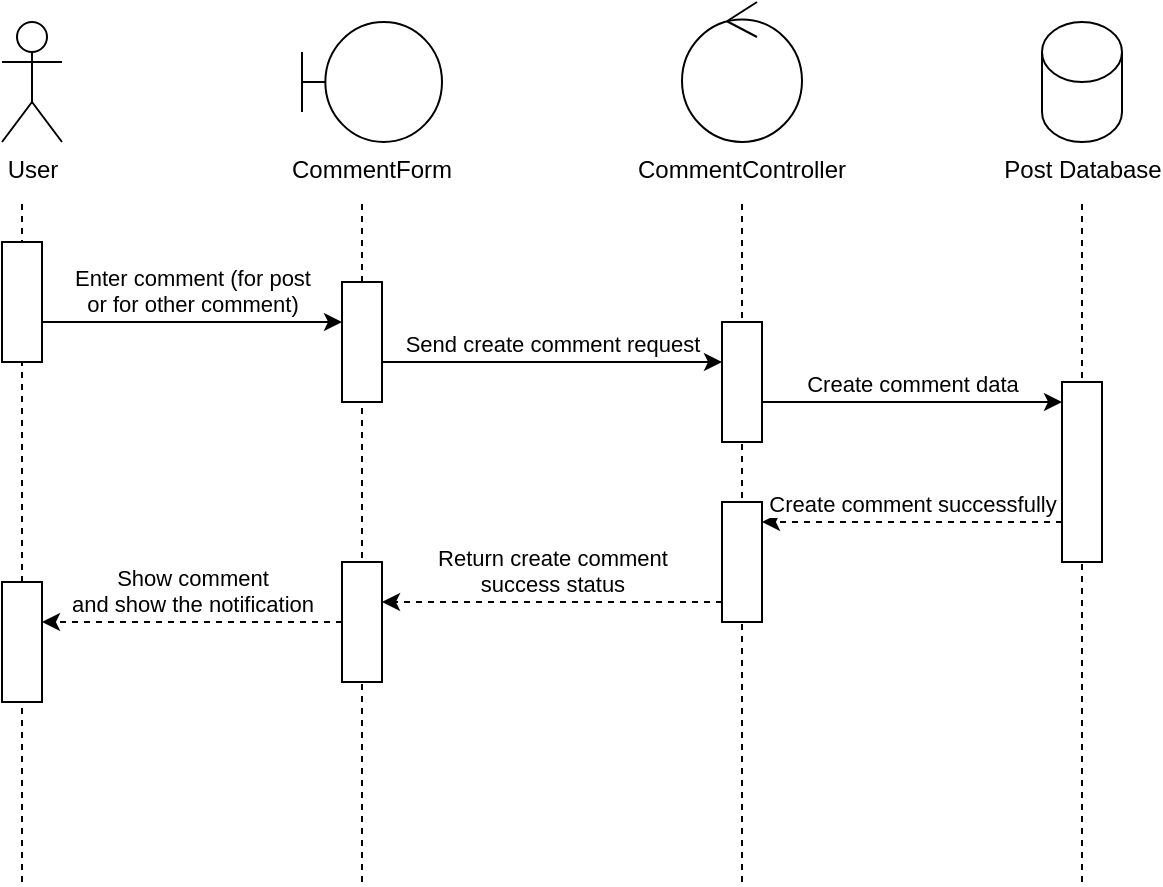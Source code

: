 <mxfile version="26.1.0">
  <diagram name="Page-1" id="s3hMsy30peyYTVxvbARY">
    <mxGraphModel dx="1267" dy="921" grid="1" gridSize="10" guides="1" tooltips="1" connect="1" arrows="1" fold="1" page="1" pageScale="1" pageWidth="850" pageHeight="1100" math="0" shadow="0">
      <root>
        <mxCell id="0" />
        <mxCell id="1" parent="0" />
        <mxCell id="43KALg-fEzUCMba7e8mg-1" value="User" style="shape=umlActor;verticalLabelPosition=bottom;verticalAlign=top;html=1;outlineConnect=0;" vertex="1" parent="1">
          <mxGeometry x="80" y="60" width="30" height="60" as="geometry" />
        </mxCell>
        <mxCell id="43KALg-fEzUCMba7e8mg-2" value="CommentForm" style="shape=umlBoundary;whiteSpace=wrap;html=1;verticalAlign=top;fontSize=12;labelPosition=center;verticalLabelPosition=bottom;align=center;" vertex="1" parent="1">
          <mxGeometry x="230" y="60" width="70" height="60" as="geometry" />
        </mxCell>
        <mxCell id="43KALg-fEzUCMba7e8mg-3" value="CommentController" style="ellipse;shape=umlControl;whiteSpace=wrap;html=1;labelPosition=center;verticalLabelPosition=bottom;align=center;verticalAlign=top;" vertex="1" parent="1">
          <mxGeometry x="420" y="50" width="60" height="70" as="geometry" />
        </mxCell>
        <mxCell id="43KALg-fEzUCMba7e8mg-4" value="Post Database" style="shape=cylinder3;html=1;boundedLbl=1;backgroundOutline=1;size=15;labelPosition=center;verticalLabelPosition=bottom;align=center;verticalAlign=top;" vertex="1" parent="1">
          <mxGeometry x="600" y="60.0" width="40" height="60" as="geometry" />
        </mxCell>
        <mxCell id="43KALg-fEzUCMba7e8mg-6" value="" style="endArrow=none;dashed=1;html=1;rounded=0;" edge="1" parent="1">
          <mxGeometry width="50" height="50" relative="1" as="geometry">
            <mxPoint x="90" y="490" as="sourcePoint" />
            <mxPoint x="90" y="150" as="targetPoint" />
          </mxGeometry>
        </mxCell>
        <mxCell id="43KALg-fEzUCMba7e8mg-7" value="" style="endArrow=none;dashed=1;html=1;rounded=0;" edge="1" parent="1">
          <mxGeometry width="50" height="50" relative="1" as="geometry">
            <mxPoint x="260" y="490" as="sourcePoint" />
            <mxPoint x="260" y="150" as="targetPoint" />
          </mxGeometry>
        </mxCell>
        <mxCell id="43KALg-fEzUCMba7e8mg-8" value="" style="endArrow=none;dashed=1;html=1;rounded=0;" edge="1" parent="1">
          <mxGeometry width="50" height="50" relative="1" as="geometry">
            <mxPoint x="450" y="490" as="sourcePoint" />
            <mxPoint x="450" y="150" as="targetPoint" />
          </mxGeometry>
        </mxCell>
        <mxCell id="43KALg-fEzUCMba7e8mg-9" value="" style="endArrow=none;dashed=1;html=1;rounded=0;" edge="1" parent="1">
          <mxGeometry width="50" height="50" relative="1" as="geometry">
            <mxPoint x="620" y="490" as="sourcePoint" />
            <mxPoint x="620" y="150" as="targetPoint" />
          </mxGeometry>
        </mxCell>
        <mxCell id="43KALg-fEzUCMba7e8mg-10" value="" style="rounded=0;whiteSpace=wrap;html=1;" vertex="1" parent="1">
          <mxGeometry x="80" y="170" width="20" height="60" as="geometry" />
        </mxCell>
        <mxCell id="43KALg-fEzUCMba7e8mg-11" value="Enter comment (for post&lt;div&gt;or for other comment)&lt;/div&gt;" style="endArrow=classic;html=1;rounded=0;labelPosition=center;verticalLabelPosition=top;align=center;verticalAlign=bottom;" edge="1" parent="1">
          <mxGeometry width="50" height="50" relative="1" as="geometry">
            <mxPoint x="100" y="210" as="sourcePoint" />
            <mxPoint x="250" y="210" as="targetPoint" />
          </mxGeometry>
        </mxCell>
        <mxCell id="43KALg-fEzUCMba7e8mg-12" value="" style="rounded=0;whiteSpace=wrap;html=1;" vertex="1" parent="1">
          <mxGeometry x="250" y="190" width="20" height="60" as="geometry" />
        </mxCell>
        <mxCell id="43KALg-fEzUCMba7e8mg-13" value="Send create comment request" style="endArrow=classic;html=1;rounded=0;labelPosition=center;verticalLabelPosition=top;align=center;verticalAlign=bottom;" edge="1" parent="1">
          <mxGeometry width="50" height="50" relative="1" as="geometry">
            <mxPoint x="270" y="230" as="sourcePoint" />
            <mxPoint x="440" y="230" as="targetPoint" />
          </mxGeometry>
        </mxCell>
        <mxCell id="43KALg-fEzUCMba7e8mg-14" value="" style="rounded=0;whiteSpace=wrap;html=1;" vertex="1" parent="1">
          <mxGeometry x="440" y="210" width="20" height="60" as="geometry" />
        </mxCell>
        <mxCell id="43KALg-fEzUCMba7e8mg-15" value="" style="rounded=0;whiteSpace=wrap;html=1;" vertex="1" parent="1">
          <mxGeometry x="610" y="240" width="20" height="90" as="geometry" />
        </mxCell>
        <mxCell id="43KALg-fEzUCMba7e8mg-16" value="Create comment data" style="endArrow=classic;html=1;rounded=0;labelPosition=center;verticalLabelPosition=top;align=center;verticalAlign=bottom;" edge="1" parent="1">
          <mxGeometry width="50" height="50" relative="1" as="geometry">
            <mxPoint x="460" y="250" as="sourcePoint" />
            <mxPoint x="610" y="250" as="targetPoint" />
          </mxGeometry>
        </mxCell>
        <mxCell id="43KALg-fEzUCMba7e8mg-17" value="Create comment successfully" style="endArrow=classic;html=1;rounded=0;dashed=1;labelPosition=center;verticalLabelPosition=top;align=center;verticalAlign=bottom;" edge="1" parent="1">
          <mxGeometry width="50" height="50" relative="1" as="geometry">
            <mxPoint x="610" y="310" as="sourcePoint" />
            <mxPoint x="460" y="310" as="targetPoint" />
          </mxGeometry>
        </mxCell>
        <mxCell id="43KALg-fEzUCMba7e8mg-18" value="" style="rounded=0;whiteSpace=wrap;html=1;" vertex="1" parent="1">
          <mxGeometry x="440" y="300" width="20" height="60" as="geometry" />
        </mxCell>
        <mxCell id="43KALg-fEzUCMba7e8mg-19" value="Return create comment&lt;div&gt;success status&lt;/div&gt;" style="endArrow=classic;html=1;rounded=0;dashed=1;labelPosition=center;verticalLabelPosition=top;align=center;verticalAlign=bottom;" edge="1" parent="1">
          <mxGeometry width="50" height="50" relative="1" as="geometry">
            <mxPoint x="440" y="350" as="sourcePoint" />
            <mxPoint x="270" y="350" as="targetPoint" />
          </mxGeometry>
        </mxCell>
        <mxCell id="43KALg-fEzUCMba7e8mg-20" value="" style="rounded=0;whiteSpace=wrap;html=1;" vertex="1" parent="1">
          <mxGeometry x="250" y="330" width="20" height="60" as="geometry" />
        </mxCell>
        <mxCell id="43KALg-fEzUCMba7e8mg-21" value="Show comment&lt;div&gt;and show the notification&lt;/div&gt;" style="endArrow=classic;html=1;rounded=0;dashed=1;labelPosition=center;verticalLabelPosition=top;align=center;verticalAlign=bottom;" edge="1" parent="1">
          <mxGeometry width="50" height="50" relative="1" as="geometry">
            <mxPoint x="250" y="360" as="sourcePoint" />
            <mxPoint x="100" y="360" as="targetPoint" />
          </mxGeometry>
        </mxCell>
        <mxCell id="43KALg-fEzUCMba7e8mg-22" value="" style="rounded=0;whiteSpace=wrap;html=1;" vertex="1" parent="1">
          <mxGeometry x="80" y="340" width="20" height="60" as="geometry" />
        </mxCell>
      </root>
    </mxGraphModel>
  </diagram>
</mxfile>
